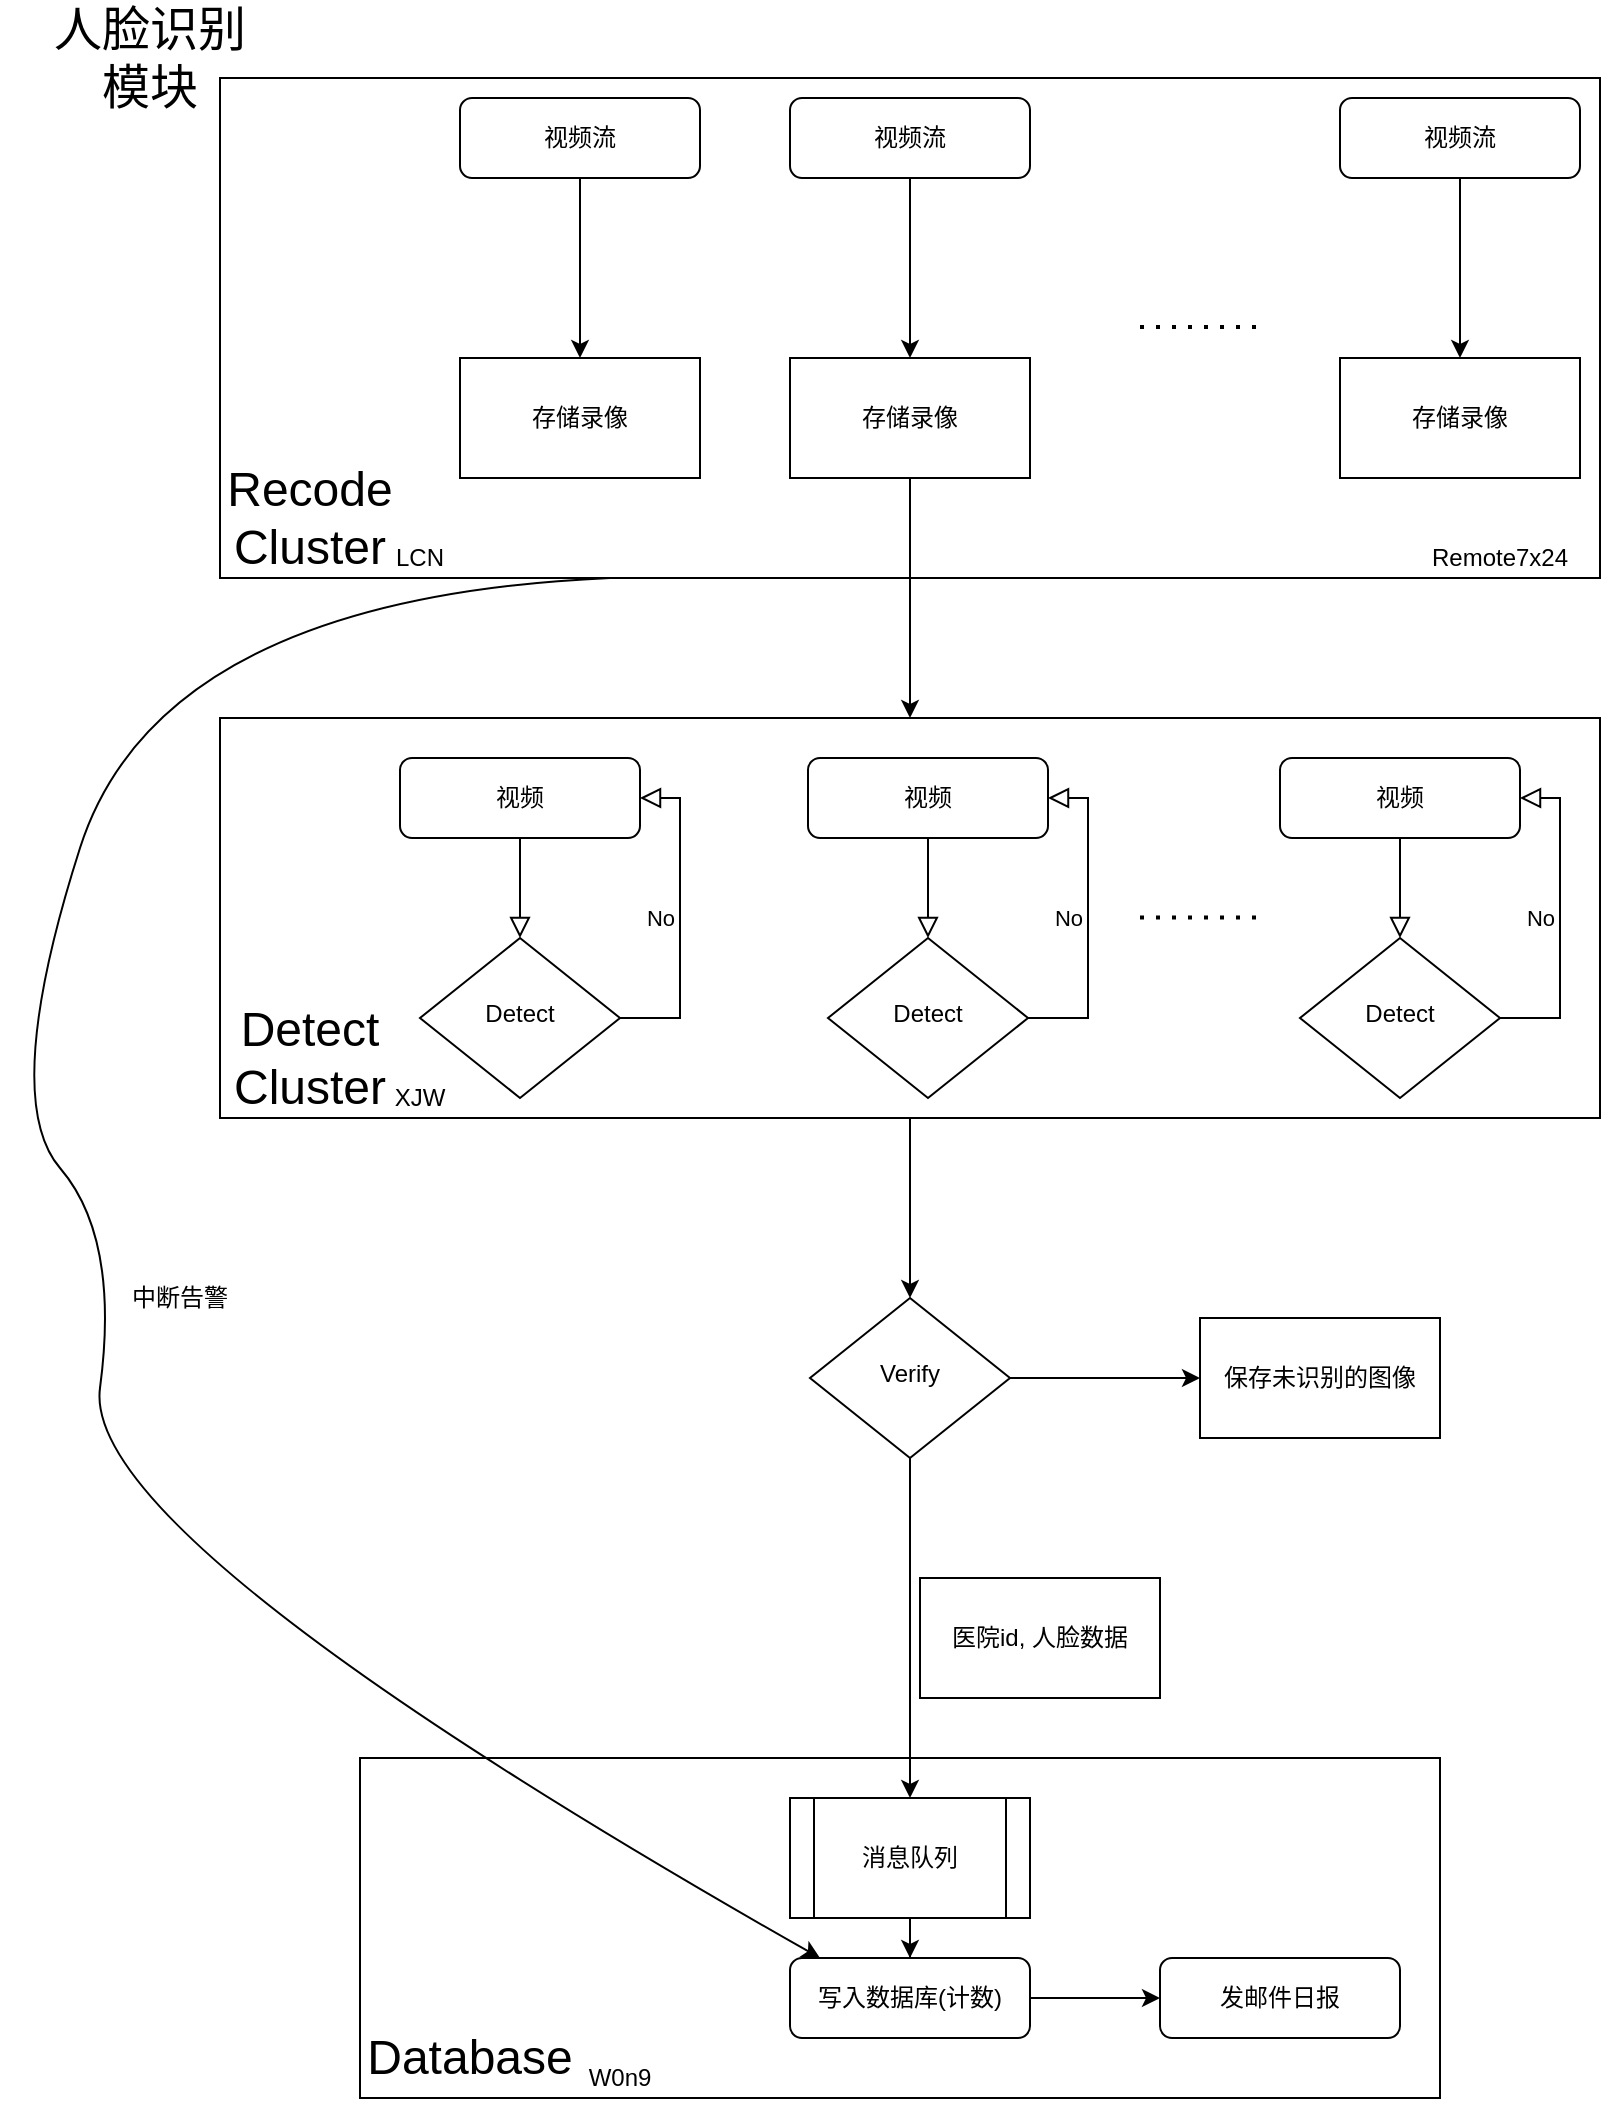 <mxfile version="14.6.13" type="device"><diagram id="C5RBs43oDa-KdzZeNtuy" name="Page-1"><mxGraphModel dx="1086" dy="1975" grid="1" gridSize="10" guides="1" tooltips="1" connect="1" arrows="1" fold="1" page="1" pageScale="1" pageWidth="827" pageHeight="1169" math="0" shadow="0"><root><mxCell id="WIyWlLk6GJQsqaUBKTNV-0"/><mxCell id="WIyWlLk6GJQsqaUBKTNV-1" parent="WIyWlLk6GJQsqaUBKTNV-0"/><mxCell id="abq_Zb7poFFYpLQL8MgE-3" value="" style="rounded=0;whiteSpace=wrap;html=1;fillColor=none;" vertex="1" parent="WIyWlLk6GJQsqaUBKTNV-1"><mxGeometry x="190" y="580" width="540" height="170" as="geometry"/></mxCell><mxCell id="idn2kP3LtIOh62FbaQkc-12" value="" style="rounded=0;whiteSpace=wrap;html=1;fillColor=none;" parent="WIyWlLk6GJQsqaUBKTNV-1" vertex="1"><mxGeometry x="120" y="-260" width="690" height="250" as="geometry"/></mxCell><mxCell id="abq_Zb7poFFYpLQL8MgE-2" value="" style="edgeStyle=orthogonalEdgeStyle;rounded=0;orthogonalLoop=1;jettySize=auto;html=1;" edge="1" parent="WIyWlLk6GJQsqaUBKTNV-1" source="nii1GTWI41gv3f1ZRNpx-0" target="WIyWlLk6GJQsqaUBKTNV-10"><mxGeometry relative="1" as="geometry"/></mxCell><mxCell id="nii1GTWI41gv3f1ZRNpx-0" value="" style="rounded=0;whiteSpace=wrap;html=1;fillColor=none;" parent="WIyWlLk6GJQsqaUBKTNV-1" vertex="1"><mxGeometry x="120" y="60" width="690" height="200" as="geometry"/></mxCell><mxCell id="WIyWlLk6GJQsqaUBKTNV-2" value="" style="rounded=0;html=1;jettySize=auto;orthogonalLoop=1;fontSize=11;endArrow=block;endFill=0;endSize=8;strokeWidth=1;shadow=0;labelBackgroundColor=none;edgeStyle=orthogonalEdgeStyle;" parent="WIyWlLk6GJQsqaUBKTNV-1" source="WIyWlLk6GJQsqaUBKTNV-3" target="WIyWlLk6GJQsqaUBKTNV-6" edge="1"><mxGeometry relative="1" as="geometry"/></mxCell><mxCell id="WIyWlLk6GJQsqaUBKTNV-3" value="视频" style="rounded=1;whiteSpace=wrap;html=1;fontSize=12;glass=0;strokeWidth=1;shadow=0;" parent="WIyWlLk6GJQsqaUBKTNV-1" vertex="1"><mxGeometry x="210" y="80" width="120" height="40" as="geometry"/></mxCell><mxCell id="WIyWlLk6GJQsqaUBKTNV-5" value="No" style="edgeStyle=orthogonalEdgeStyle;rounded=0;html=1;jettySize=auto;orthogonalLoop=1;fontSize=11;endArrow=block;endFill=0;endSize=8;strokeWidth=1;shadow=0;labelBackgroundColor=none;entryX=1;entryY=0.5;entryDx=0;entryDy=0;" parent="WIyWlLk6GJQsqaUBKTNV-1" source="WIyWlLk6GJQsqaUBKTNV-6" target="WIyWlLk6GJQsqaUBKTNV-3" edge="1"><mxGeometry y="10" relative="1" as="geometry"><mxPoint as="offset"/><mxPoint x="400" y="100" as="targetPoint"/><Array as="points"><mxPoint x="350" y="210"/><mxPoint x="350" y="100"/></Array></mxGeometry></mxCell><mxCell id="WIyWlLk6GJQsqaUBKTNV-6" value="Detect" style="rhombus;whiteSpace=wrap;html=1;shadow=0;fontFamily=Helvetica;fontSize=12;align=center;strokeWidth=1;spacing=6;spacingTop=-4;" parent="WIyWlLk6GJQsqaUBKTNV-1" vertex="1"><mxGeometry x="220" y="170" width="100" height="80" as="geometry"/></mxCell><mxCell id="abq_Zb7poFFYpLQL8MgE-1" value="" style="edgeStyle=orthogonalEdgeStyle;rounded=0;orthogonalLoop=1;jettySize=auto;html=1;" edge="1" parent="WIyWlLk6GJQsqaUBKTNV-1" source="WIyWlLk6GJQsqaUBKTNV-10" target="nii1GTWI41gv3f1ZRNpx-15"><mxGeometry relative="1" as="geometry"/></mxCell><mxCell id="abq_Zb7poFFYpLQL8MgE-10" value="" style="edgeStyle=orthogonalEdgeStyle;rounded=0;orthogonalLoop=1;jettySize=auto;html=1;" edge="1" parent="WIyWlLk6GJQsqaUBKTNV-1" source="WIyWlLk6GJQsqaUBKTNV-10" target="SkZA8NBAC3cHHxiMyUBR-1"><mxGeometry relative="1" as="geometry"/></mxCell><mxCell id="WIyWlLk6GJQsqaUBKTNV-10" value="Verify" style="rhombus;whiteSpace=wrap;html=1;shadow=0;fontFamily=Helvetica;fontSize=12;align=center;strokeWidth=1;spacing=6;spacingTop=-4;" parent="WIyWlLk6GJQsqaUBKTNV-1" vertex="1"><mxGeometry x="415" y="350" width="100" height="80" as="geometry"/></mxCell><mxCell id="idn2kP3LtIOh62FbaQkc-5" value="" style="edgeStyle=orthogonalEdgeStyle;rounded=0;orthogonalLoop=1;jettySize=auto;html=1;" parent="WIyWlLk6GJQsqaUBKTNV-1" source="WIyWlLk6GJQsqaUBKTNV-11" target="WIyWlLk6GJQsqaUBKTNV-12" edge="1"><mxGeometry relative="1" as="geometry"/></mxCell><mxCell id="WIyWlLk6GJQsqaUBKTNV-11" value="写入数据库(计数)" style="rounded=1;whiteSpace=wrap;html=1;fontSize=12;glass=0;strokeWidth=1;shadow=0;" parent="WIyWlLk6GJQsqaUBKTNV-1" vertex="1"><mxGeometry x="405" y="680" width="120" height="40" as="geometry"/></mxCell><mxCell id="WIyWlLk6GJQsqaUBKTNV-12" value="发邮件日报" style="rounded=1;whiteSpace=wrap;html=1;fontSize=12;glass=0;strokeWidth=1;shadow=0;" parent="WIyWlLk6GJQsqaUBKTNV-1" vertex="1"><mxGeometry x="590" y="680" width="120" height="40" as="geometry"/></mxCell><mxCell id="060-lk3jO-uvzv8i3W4x-1" value="&lt;font style=&quot;font-size: 24px&quot;&gt;人脸识别&lt;br&gt;模块&lt;/font&gt;" style="text;html=1;strokeColor=none;fillColor=none;align=center;verticalAlign=middle;whiteSpace=wrap;rounded=0;" parent="WIyWlLk6GJQsqaUBKTNV-1" vertex="1"><mxGeometry x="10" y="-280" width="150" height="20" as="geometry"/></mxCell><mxCell id="nii1GTWI41gv3f1ZRNpx-5" value="" style="rounded=0;html=1;jettySize=auto;orthogonalLoop=1;fontSize=11;endArrow=block;endFill=0;endSize=8;strokeWidth=1;shadow=0;labelBackgroundColor=none;edgeStyle=orthogonalEdgeStyle;" parent="WIyWlLk6GJQsqaUBKTNV-1" source="nii1GTWI41gv3f1ZRNpx-6" target="nii1GTWI41gv3f1ZRNpx-8" edge="1"><mxGeometry relative="1" as="geometry"/></mxCell><mxCell id="nii1GTWI41gv3f1ZRNpx-6" value="视频" style="rounded=1;whiteSpace=wrap;html=1;fontSize=12;glass=0;strokeWidth=1;shadow=0;" parent="WIyWlLk6GJQsqaUBKTNV-1" vertex="1"><mxGeometry x="414" y="80" width="120" height="40" as="geometry"/></mxCell><mxCell id="nii1GTWI41gv3f1ZRNpx-7" value="No" style="edgeStyle=orthogonalEdgeStyle;rounded=0;html=1;jettySize=auto;orthogonalLoop=1;fontSize=11;endArrow=block;endFill=0;endSize=8;strokeWidth=1;shadow=0;labelBackgroundColor=none;entryX=1;entryY=0.5;entryDx=0;entryDy=0;" parent="WIyWlLk6GJQsqaUBKTNV-1" source="nii1GTWI41gv3f1ZRNpx-8" target="nii1GTWI41gv3f1ZRNpx-6" edge="1"><mxGeometry y="10" relative="1" as="geometry"><mxPoint as="offset"/><mxPoint x="604" y="100" as="targetPoint"/><Array as="points"><mxPoint x="554" y="210"/><mxPoint x="554" y="100"/></Array></mxGeometry></mxCell><mxCell id="nii1GTWI41gv3f1ZRNpx-8" value="Detect" style="rhombus;whiteSpace=wrap;html=1;shadow=0;fontFamily=Helvetica;fontSize=12;align=center;strokeWidth=1;spacing=6;spacingTop=-4;" parent="WIyWlLk6GJQsqaUBKTNV-1" vertex="1"><mxGeometry x="424" y="170" width="100" height="80" as="geometry"/></mxCell><mxCell id="nii1GTWI41gv3f1ZRNpx-11" value="" style="rounded=0;html=1;jettySize=auto;orthogonalLoop=1;fontSize=11;endArrow=block;endFill=0;endSize=8;strokeWidth=1;shadow=0;labelBackgroundColor=none;edgeStyle=orthogonalEdgeStyle;" parent="WIyWlLk6GJQsqaUBKTNV-1" source="nii1GTWI41gv3f1ZRNpx-12" target="nii1GTWI41gv3f1ZRNpx-14" edge="1"><mxGeometry relative="1" as="geometry"/></mxCell><mxCell id="nii1GTWI41gv3f1ZRNpx-12" value="视频" style="rounded=1;whiteSpace=wrap;html=1;fontSize=12;glass=0;strokeWidth=1;shadow=0;" parent="WIyWlLk6GJQsqaUBKTNV-1" vertex="1"><mxGeometry x="650" y="80" width="120" height="40" as="geometry"/></mxCell><mxCell id="nii1GTWI41gv3f1ZRNpx-13" value="No" style="edgeStyle=orthogonalEdgeStyle;rounded=0;html=1;jettySize=auto;orthogonalLoop=1;fontSize=11;endArrow=block;endFill=0;endSize=8;strokeWidth=1;shadow=0;labelBackgroundColor=none;entryX=1;entryY=0.5;entryDx=0;entryDy=0;" parent="WIyWlLk6GJQsqaUBKTNV-1" source="nii1GTWI41gv3f1ZRNpx-14" target="nii1GTWI41gv3f1ZRNpx-12" edge="1"><mxGeometry y="10" relative="1" as="geometry"><mxPoint as="offset"/><mxPoint x="840" y="100" as="targetPoint"/><Array as="points"><mxPoint x="790" y="210"/><mxPoint x="790" y="100"/></Array></mxGeometry></mxCell><mxCell id="nii1GTWI41gv3f1ZRNpx-14" value="Detect" style="rhombus;whiteSpace=wrap;html=1;shadow=0;fontFamily=Helvetica;fontSize=12;align=center;strokeWidth=1;spacing=6;spacingTop=-4;" parent="WIyWlLk6GJQsqaUBKTNV-1" vertex="1"><mxGeometry x="660" y="170" width="100" height="80" as="geometry"/></mxCell><mxCell id="abq_Zb7poFFYpLQL8MgE-0" value="" style="edgeStyle=orthogonalEdgeStyle;rounded=0;orthogonalLoop=1;jettySize=auto;html=1;" edge="1" parent="WIyWlLk6GJQsqaUBKTNV-1" source="nii1GTWI41gv3f1ZRNpx-15" target="WIyWlLk6GJQsqaUBKTNV-11"><mxGeometry relative="1" as="geometry"/></mxCell><mxCell id="nii1GTWI41gv3f1ZRNpx-15" value="消息队列" style="shape=process;whiteSpace=wrap;html=1;backgroundOutline=1;strokeColor=#000000;fillColor=none;" parent="WIyWlLk6GJQsqaUBKTNV-1" vertex="1"><mxGeometry x="405" y="600" width="120" height="60" as="geometry"/></mxCell><mxCell id="nii1GTWI41gv3f1ZRNpx-21" value="" style="endArrow=none;dashed=1;html=1;dashPattern=1 3;strokeWidth=2;" parent="WIyWlLk6GJQsqaUBKTNV-1" edge="1"><mxGeometry width="50" height="50" relative="1" as="geometry"><mxPoint x="580" y="159.8" as="sourcePoint"/><mxPoint x="640" y="159.8" as="targetPoint"/></mxGeometry></mxCell><mxCell id="nii1GTWI41gv3f1ZRNpx-22" value="&lt;font style=&quot;font-size: 24px&quot;&gt;Detect&lt;br&gt;Cluster&lt;/font&gt;" style="rounded=0;whiteSpace=wrap;html=1;fillColor=none;strokeColor=none;" parent="WIyWlLk6GJQsqaUBKTNV-1" vertex="1"><mxGeometry x="120" y="200" width="90" height="60" as="geometry"/></mxCell><mxCell id="idn2kP3LtIOh62FbaQkc-1" value="医院id, 人脸数据" style="rounded=0;whiteSpace=wrap;html=1;" parent="WIyWlLk6GJQsqaUBKTNV-1" vertex="1"><mxGeometry x="470" y="490" width="120" height="60" as="geometry"/></mxCell><mxCell id="idn2kP3LtIOh62FbaQkc-8" value="" style="edgeStyle=orthogonalEdgeStyle;rounded=0;orthogonalLoop=1;jettySize=auto;html=1;" parent="WIyWlLk6GJQsqaUBKTNV-1" source="idn2kP3LtIOh62FbaQkc-9" target="idn2kP3LtIOh62FbaQkc-10" edge="1"><mxGeometry relative="1" as="geometry"/></mxCell><mxCell id="idn2kP3LtIOh62FbaQkc-9" value="视频流" style="rounded=1;whiteSpace=wrap;html=1;fontSize=12;glass=0;strokeWidth=1;shadow=0;" parent="WIyWlLk6GJQsqaUBKTNV-1" vertex="1"><mxGeometry x="405" y="-250" width="120" height="40" as="geometry"/></mxCell><mxCell id="idn2kP3LtIOh62FbaQkc-10" value="存储录像" style="rounded=0;whiteSpace=wrap;html=1;" parent="WIyWlLk6GJQsqaUBKTNV-1" vertex="1"><mxGeometry x="405" y="-120" width="120" height="60" as="geometry"/></mxCell><mxCell id="idn2kP3LtIOh62FbaQkc-11" value="" style="endArrow=classic;html=1;exitX=0.5;exitY=1;exitDx=0;exitDy=0;entryX=0.5;entryY=0;entryDx=0;entryDy=0;" parent="WIyWlLk6GJQsqaUBKTNV-1" source="idn2kP3LtIOh62FbaQkc-10" target="nii1GTWI41gv3f1ZRNpx-0" edge="1"><mxGeometry width="50" height="50" relative="1" as="geometry"><mxPoint x="540" y="150" as="sourcePoint"/><mxPoint x="590" y="100" as="targetPoint"/></mxGeometry></mxCell><mxCell id="idn2kP3LtIOh62FbaQkc-13" value="" style="edgeStyle=orthogonalEdgeStyle;rounded=0;orthogonalLoop=1;jettySize=auto;html=1;" parent="WIyWlLk6GJQsqaUBKTNV-1" source="idn2kP3LtIOh62FbaQkc-14" target="idn2kP3LtIOh62FbaQkc-15" edge="1"><mxGeometry relative="1" as="geometry"/></mxCell><mxCell id="idn2kP3LtIOh62FbaQkc-14" value="视频流" style="rounded=1;whiteSpace=wrap;html=1;fontSize=12;glass=0;strokeWidth=1;shadow=0;" parent="WIyWlLk6GJQsqaUBKTNV-1" vertex="1"><mxGeometry x="240" y="-250" width="120" height="40" as="geometry"/></mxCell><mxCell id="idn2kP3LtIOh62FbaQkc-15" value="存储录像" style="rounded=0;whiteSpace=wrap;html=1;" parent="WIyWlLk6GJQsqaUBKTNV-1" vertex="1"><mxGeometry x="240" y="-120" width="120" height="60" as="geometry"/></mxCell><mxCell id="idn2kP3LtIOh62FbaQkc-16" value="" style="edgeStyle=orthogonalEdgeStyle;rounded=0;orthogonalLoop=1;jettySize=auto;html=1;" parent="WIyWlLk6GJQsqaUBKTNV-1" source="idn2kP3LtIOh62FbaQkc-17" target="idn2kP3LtIOh62FbaQkc-18" edge="1"><mxGeometry relative="1" as="geometry"/></mxCell><mxCell id="idn2kP3LtIOh62FbaQkc-17" value="视频流" style="rounded=1;whiteSpace=wrap;html=1;fontSize=12;glass=0;strokeWidth=1;shadow=0;" parent="WIyWlLk6GJQsqaUBKTNV-1" vertex="1"><mxGeometry x="680" y="-250" width="120" height="40" as="geometry"/></mxCell><mxCell id="idn2kP3LtIOh62FbaQkc-18" value="存储录像" style="rounded=0;whiteSpace=wrap;html=1;" parent="WIyWlLk6GJQsqaUBKTNV-1" vertex="1"><mxGeometry x="680" y="-120" width="120" height="60" as="geometry"/></mxCell><mxCell id="idn2kP3LtIOh62FbaQkc-19" value="" style="endArrow=none;dashed=1;html=1;dashPattern=1 3;strokeWidth=2;" parent="WIyWlLk6GJQsqaUBKTNV-1" edge="1"><mxGeometry width="50" height="50" relative="1" as="geometry"><mxPoint x="580" y="-135.5" as="sourcePoint"/><mxPoint x="640" y="-135.5" as="targetPoint"/></mxGeometry></mxCell><mxCell id="idn2kP3LtIOh62FbaQkc-20" value="&lt;font style=&quot;font-size: 24px&quot;&gt;Recode&lt;br&gt;Cluster&lt;/font&gt;" style="rounded=0;whiteSpace=wrap;html=1;fillColor=none;strokeColor=none;" parent="WIyWlLk6GJQsqaUBKTNV-1" vertex="1"><mxGeometry x="120" y="-70" width="90" height="60" as="geometry"/></mxCell><mxCell id="SkZA8NBAC3cHHxiMyUBR-0" value="Remote7x24" style="text;html=1;strokeColor=none;fillColor=none;align=center;verticalAlign=middle;whiteSpace=wrap;rounded=0;" parent="WIyWlLk6GJQsqaUBKTNV-1" vertex="1"><mxGeometry x="740" y="-30" width="40" height="20" as="geometry"/></mxCell><mxCell id="SkZA8NBAC3cHHxiMyUBR-1" value="保存未识别的图像" style="rounded=0;whiteSpace=wrap;html=1;" parent="WIyWlLk6GJQsqaUBKTNV-1" vertex="1"><mxGeometry x="610" y="360" width="120" height="60" as="geometry"/></mxCell><mxCell id="SkZA8NBAC3cHHxiMyUBR-4" value="" style="curved=1;endArrow=classic;html=1;" parent="WIyWlLk6GJQsqaUBKTNV-1" edge="1"><mxGeometry width="50" height="50" relative="1" as="geometry"><mxPoint x="315" y="-10" as="sourcePoint"/><mxPoint x="420" y="680" as="targetPoint"/><Array as="points"><mxPoint x="90"/><mxPoint x="10" y="250"/><mxPoint x="70" y="320"/><mxPoint x="50" y="470"/></Array></mxGeometry></mxCell><mxCell id="gmAQtDA0nvEBm1mcMCMn-0" value="中断告警" style="text;html=1;strokeColor=none;fillColor=none;align=center;verticalAlign=middle;whiteSpace=wrap;rounded=0;" parent="WIyWlLk6GJQsqaUBKTNV-1" vertex="1"><mxGeometry x="70" y="340" width="60" height="20" as="geometry"/></mxCell><mxCell id="abq_Zb7poFFYpLQL8MgE-4" value="&lt;font style=&quot;font-size: 24px&quot;&gt;Database&lt;/font&gt;" style="text;html=1;strokeColor=none;fillColor=none;align=center;verticalAlign=middle;whiteSpace=wrap;rounded=0;" vertex="1" parent="WIyWlLk6GJQsqaUBKTNV-1"><mxGeometry x="190" y="710" width="110" height="40" as="geometry"/></mxCell><mxCell id="abq_Zb7poFFYpLQL8MgE-6" value="LCN" style="text;html=1;strokeColor=none;fillColor=none;align=center;verticalAlign=middle;whiteSpace=wrap;rounded=0;" vertex="1" parent="WIyWlLk6GJQsqaUBKTNV-1"><mxGeometry x="200" y="-30" width="40" height="20" as="geometry"/></mxCell><mxCell id="abq_Zb7poFFYpLQL8MgE-7" value="XJW" style="text;html=1;strokeColor=none;fillColor=none;align=center;verticalAlign=middle;whiteSpace=wrap;rounded=0;" vertex="1" parent="WIyWlLk6GJQsqaUBKTNV-1"><mxGeometry x="200" y="240" width="40" height="20" as="geometry"/></mxCell><mxCell id="abq_Zb7poFFYpLQL8MgE-8" value="W0n9" style="text;html=1;strokeColor=none;fillColor=none;align=center;verticalAlign=middle;whiteSpace=wrap;rounded=0;" vertex="1" parent="WIyWlLk6GJQsqaUBKTNV-1"><mxGeometry x="300" y="730" width="40" height="20" as="geometry"/></mxCell></root></mxGraphModel></diagram></mxfile>